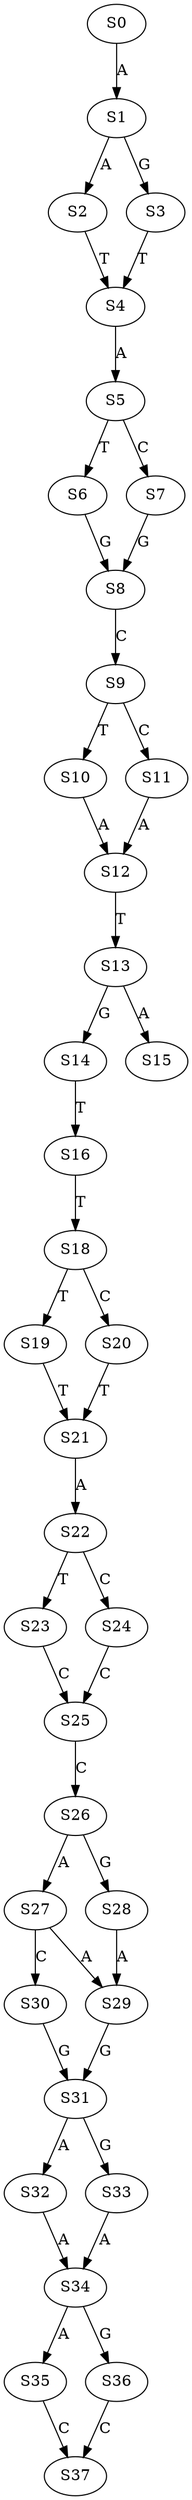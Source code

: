 strict digraph  {
	S0 -> S1 [ label = A ];
	S1 -> S2 [ label = A ];
	S1 -> S3 [ label = G ];
	S2 -> S4 [ label = T ];
	S3 -> S4 [ label = T ];
	S4 -> S5 [ label = A ];
	S5 -> S6 [ label = T ];
	S5 -> S7 [ label = C ];
	S6 -> S8 [ label = G ];
	S7 -> S8 [ label = G ];
	S8 -> S9 [ label = C ];
	S9 -> S10 [ label = T ];
	S9 -> S11 [ label = C ];
	S10 -> S12 [ label = A ];
	S11 -> S12 [ label = A ];
	S12 -> S13 [ label = T ];
	S13 -> S14 [ label = G ];
	S13 -> S15 [ label = A ];
	S14 -> S16 [ label = T ];
	S16 -> S18 [ label = T ];
	S18 -> S19 [ label = T ];
	S18 -> S20 [ label = C ];
	S19 -> S21 [ label = T ];
	S20 -> S21 [ label = T ];
	S21 -> S22 [ label = A ];
	S22 -> S23 [ label = T ];
	S22 -> S24 [ label = C ];
	S23 -> S25 [ label = C ];
	S24 -> S25 [ label = C ];
	S25 -> S26 [ label = C ];
	S26 -> S27 [ label = A ];
	S26 -> S28 [ label = G ];
	S27 -> S29 [ label = A ];
	S27 -> S30 [ label = C ];
	S28 -> S29 [ label = A ];
	S29 -> S31 [ label = G ];
	S30 -> S31 [ label = G ];
	S31 -> S32 [ label = A ];
	S31 -> S33 [ label = G ];
	S32 -> S34 [ label = A ];
	S33 -> S34 [ label = A ];
	S34 -> S35 [ label = A ];
	S34 -> S36 [ label = G ];
	S35 -> S37 [ label = C ];
	S36 -> S37 [ label = C ];
}
